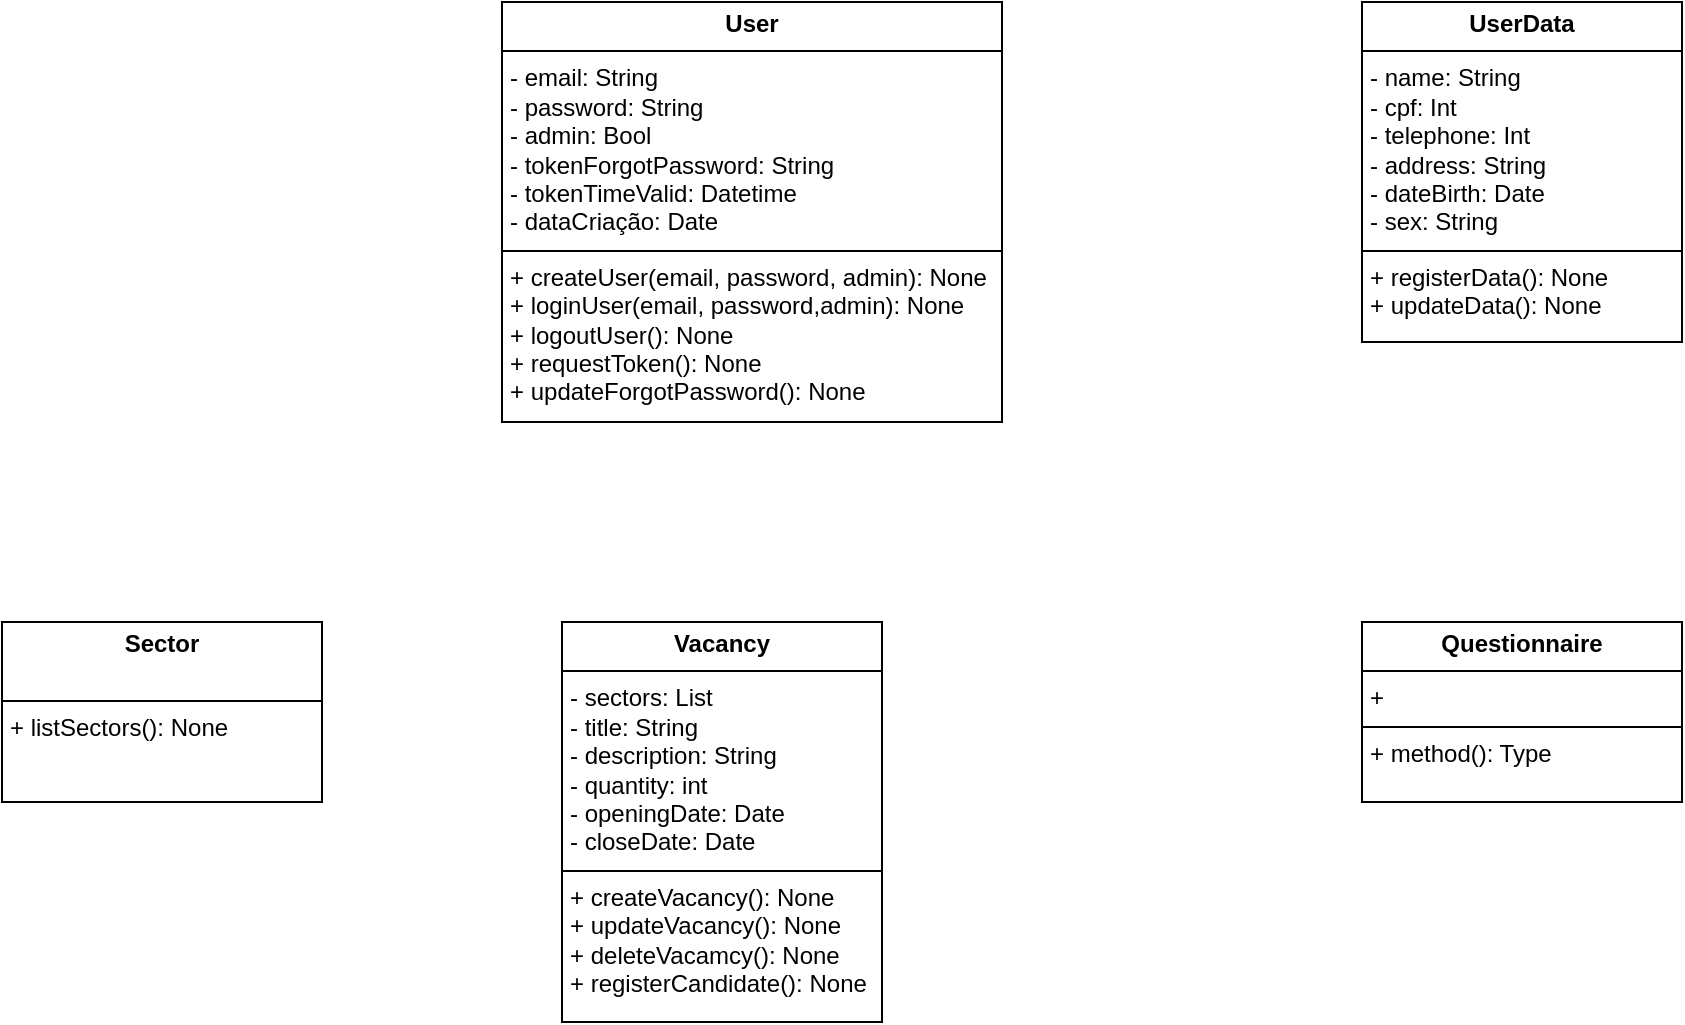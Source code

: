 <mxfile version="24.7.7">
  <diagram id="C5RBs43oDa-KdzZeNtuy" name="Page-1">
    <mxGraphModel dx="1781" dy="566" grid="1" gridSize="10" guides="1" tooltips="1" connect="1" arrows="1" fold="1" page="1" pageScale="1" pageWidth="827" pageHeight="1169" math="0" shadow="0">
      <root>
        <mxCell id="WIyWlLk6GJQsqaUBKTNV-0" />
        <mxCell id="WIyWlLk6GJQsqaUBKTNV-1" parent="WIyWlLk6GJQsqaUBKTNV-0" />
        <mxCell id="WLyLKW0AQ3hSZVnSY0yH-4" value="&lt;p style=&quot;margin:0px;margin-top:4px;text-align:center;&quot;&gt;&lt;b&gt;User&lt;/b&gt;&lt;/p&gt;&lt;hr size=&quot;1&quot; style=&quot;border-style:solid;&quot;&gt;&lt;p style=&quot;margin:0px;margin-left:4px;&quot;&gt;- email: String&lt;/p&gt;&lt;p style=&quot;margin:0px;margin-left:4px;&quot;&gt;- password: String&lt;/p&gt;&lt;p style=&quot;margin:0px;margin-left:4px;&quot;&gt;- admin: Bool&lt;/p&gt;&lt;p style=&quot;margin:0px;margin-left:4px;&quot;&gt;- tokenForgotPassword: String&lt;/p&gt;&lt;p style=&quot;margin:0px;margin-left:4px;&quot;&gt;- tokenTimeValid: Datetime&lt;/p&gt;&lt;p style=&quot;margin:0px;margin-left:4px;&quot;&gt;- dataCriação: Date&lt;/p&gt;&lt;hr size=&quot;1&quot; style=&quot;border-style:solid;&quot;&gt;&lt;p style=&quot;margin:0px;margin-left:4px;&quot;&gt;+ createUser(email, password, admin): None&lt;/p&gt;&lt;p style=&quot;margin:0px;margin-left:4px;&quot;&gt;+ loginUser(email, password,admin): None&lt;/p&gt;&lt;p style=&quot;margin:0px;margin-left:4px;&quot;&gt;+ logoutUser(): None&lt;/p&gt;&lt;p style=&quot;margin:0px;margin-left:4px;&quot;&gt;+ requestToken(): None&lt;/p&gt;&lt;p style=&quot;margin:0px;margin-left:4px;&quot;&gt;+ updateForgotPassword(): None&lt;/p&gt;" style="verticalAlign=top;align=left;overflow=fill;html=1;whiteSpace=wrap;" vertex="1" parent="WIyWlLk6GJQsqaUBKTNV-1">
          <mxGeometry x="70" y="220" width="250" height="210" as="geometry" />
        </mxCell>
        <mxCell id="WLyLKW0AQ3hSZVnSY0yH-5" value="&lt;p style=&quot;margin:0px;margin-top:4px;text-align:center;&quot;&gt;&lt;b&gt;UserData&lt;/b&gt;&lt;/p&gt;&lt;hr size=&quot;1&quot; style=&quot;border-style:solid;&quot;&gt;&lt;p style=&quot;margin:0px;margin-left:4px;&quot;&gt;&lt;span style=&quot;background-color: initial;&quot;&gt;- name: String&lt;/span&gt;&lt;br&gt;&lt;/p&gt;&lt;p style=&quot;margin:0px;margin-left:4px;&quot;&gt;- cpf: Int&lt;/p&gt;&lt;p style=&quot;margin:0px;margin-left:4px;&quot;&gt;- telephone: Int&lt;/p&gt;&lt;p style=&quot;margin:0px;margin-left:4px;&quot;&gt;- address: String&lt;/p&gt;&lt;p style=&quot;margin:0px;margin-left:4px;&quot;&gt;- dateBirth: Date&lt;/p&gt;&lt;p style=&quot;margin:0px;margin-left:4px;&quot;&gt;- sex: String&lt;/p&gt;&lt;hr size=&quot;1&quot; style=&quot;border-style:solid;&quot;&gt;&lt;p style=&quot;margin:0px;margin-left:4px;&quot;&gt;+ registerData(): None&lt;/p&gt;&lt;p style=&quot;margin:0px;margin-left:4px;&quot;&gt;+ updateData(): None&lt;/p&gt;" style="verticalAlign=top;align=left;overflow=fill;html=1;whiteSpace=wrap;" vertex="1" parent="WIyWlLk6GJQsqaUBKTNV-1">
          <mxGeometry x="500" y="220" width="160" height="170" as="geometry" />
        </mxCell>
        <mxCell id="WLyLKW0AQ3hSZVnSY0yH-6" value="&lt;p style=&quot;margin:0px;margin-top:4px;text-align:center;&quot;&gt;&lt;b&gt;Vacancy&lt;/b&gt;&lt;/p&gt;&lt;hr size=&quot;1&quot; style=&quot;border-style:solid;&quot;&gt;&lt;p style=&quot;margin:0px;margin-left:4px;&quot;&gt;&lt;span style=&quot;background-color: initial;&quot;&gt;- sectors: List&lt;/span&gt;&lt;br&gt;&lt;/p&gt;&lt;p style=&quot;margin:0px;margin-left:4px;&quot;&gt;- title: String&lt;/p&gt;&lt;p style=&quot;margin:0px;margin-left:4px;&quot;&gt;- description: String&lt;/p&gt;&lt;p style=&quot;margin:0px;margin-left:4px;&quot;&gt;- quantity: int&lt;/p&gt;&lt;p style=&quot;margin:0px;margin-left:4px;&quot;&gt;- openingDate: Date&lt;/p&gt;&lt;p style=&quot;margin:0px;margin-left:4px;&quot;&gt;- closeDate: Date&lt;/p&gt;&lt;hr size=&quot;1&quot; style=&quot;border-style:solid;&quot;&gt;&lt;p style=&quot;margin:0px;margin-left:4px;&quot;&gt;+ create&lt;span style=&quot;background-color: initial;&quot;&gt;Vacancy(): None&lt;/span&gt;&lt;/p&gt;&lt;p style=&quot;margin:0px;margin-left:4px;&quot;&gt;+ updateVacancy(): None&lt;/p&gt;&lt;p style=&quot;margin:0px;margin-left:4px;&quot;&gt;+ deleteVacamcy(): None&lt;/p&gt;&lt;p style=&quot;margin:0px;margin-left:4px;&quot;&gt;+&amp;nbsp;registerCandidate(): None&lt;/p&gt;" style="verticalAlign=top;align=left;overflow=fill;html=1;whiteSpace=wrap;" vertex="1" parent="WIyWlLk6GJQsqaUBKTNV-1">
          <mxGeometry x="100" y="530" width="160" height="200" as="geometry" />
        </mxCell>
        <mxCell id="WLyLKW0AQ3hSZVnSY0yH-7" value="&lt;p style=&quot;margin:0px;margin-top:4px;text-align:center;&quot;&gt;&lt;b&gt;Sector&lt;/b&gt;&lt;/p&gt;&lt;p style=&quot;margin:0px;margin-left:4px;&quot;&gt;&lt;br&gt;&lt;/p&gt;&lt;hr size=&quot;1&quot; style=&quot;border-style:solid;&quot;&gt;&lt;p style=&quot;margin:0px;margin-left:4px;&quot;&gt;+ listSectors(): None&lt;/p&gt;" style="verticalAlign=top;align=left;overflow=fill;html=1;whiteSpace=wrap;" vertex="1" parent="WIyWlLk6GJQsqaUBKTNV-1">
          <mxGeometry x="-180" y="530" width="160" height="90" as="geometry" />
        </mxCell>
        <mxCell id="WLyLKW0AQ3hSZVnSY0yH-8" value="&lt;p style=&quot;margin: 4px 0px 0px; text-align: center;&quot;&gt;&lt;b&gt;Questionnaire&lt;/b&gt;&lt;br&gt;&lt;/p&gt;&lt;hr size=&quot;1&quot; style=&quot;border-style:solid;&quot;&gt;&lt;p style=&quot;margin:0px;margin-left:4px;&quot;&gt;+&amp;nbsp;&lt;/p&gt;&lt;hr size=&quot;1&quot; style=&quot;border-style:solid;&quot;&gt;&lt;p style=&quot;margin:0px;margin-left:4px;&quot;&gt;+ method(): Type&lt;/p&gt;" style="verticalAlign=top;align=left;overflow=fill;html=1;whiteSpace=wrap;" vertex="1" parent="WIyWlLk6GJQsqaUBKTNV-1">
          <mxGeometry x="500" y="530" width="160" height="90" as="geometry" />
        </mxCell>
      </root>
    </mxGraphModel>
  </diagram>
</mxfile>
